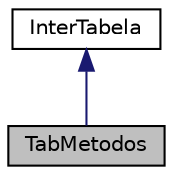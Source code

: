 digraph "TabMetodos"
{
  edge [fontname="Helvetica",fontsize="10",labelfontname="Helvetica",labelfontsize="10"];
  node [fontname="Helvetica",fontsize="10",shape=record];
  Node2 [label="TabMetodos",height=0.2,width=0.4,color="black", fillcolor="grey75", style="filled", fontcolor="black"];
  Node3 -> Node2 [dir="back",color="midnightblue",fontsize="10",style="solid",fontname="Helvetica"];
  Node3 [label="InterTabela",height=0.2,width=0.4,color="black", fillcolor="white", style="filled",URL="$class_inter_tabela.html",tooltip="Interface para as tabelas de um arquivo .class. "];
}
